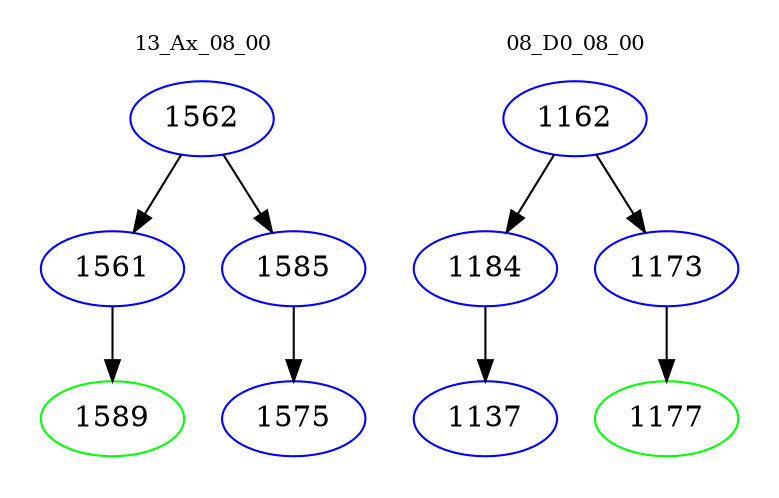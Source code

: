 digraph{
subgraph cluster_0 {
color = white
label = "13_Ax_08_00";
fontsize=10;
T0_1562 [label="1562", color="blue"]
T0_1562 -> T0_1561 [color="black"]
T0_1561 [label="1561", color="blue"]
T0_1561 -> T0_1589 [color="black"]
T0_1589 [label="1589", color="green"]
T0_1562 -> T0_1585 [color="black"]
T0_1585 [label="1585", color="blue"]
T0_1585 -> T0_1575 [color="black"]
T0_1575 [label="1575", color="blue"]
}
subgraph cluster_1 {
color = white
label = "08_D0_08_00";
fontsize=10;
T1_1162 [label="1162", color="blue"]
T1_1162 -> T1_1184 [color="black"]
T1_1184 [label="1184", color="blue"]
T1_1184 -> T1_1137 [color="black"]
T1_1137 [label="1137", color="blue"]
T1_1162 -> T1_1173 [color="black"]
T1_1173 [label="1173", color="blue"]
T1_1173 -> T1_1177 [color="black"]
T1_1177 [label="1177", color="green"]
}
}
